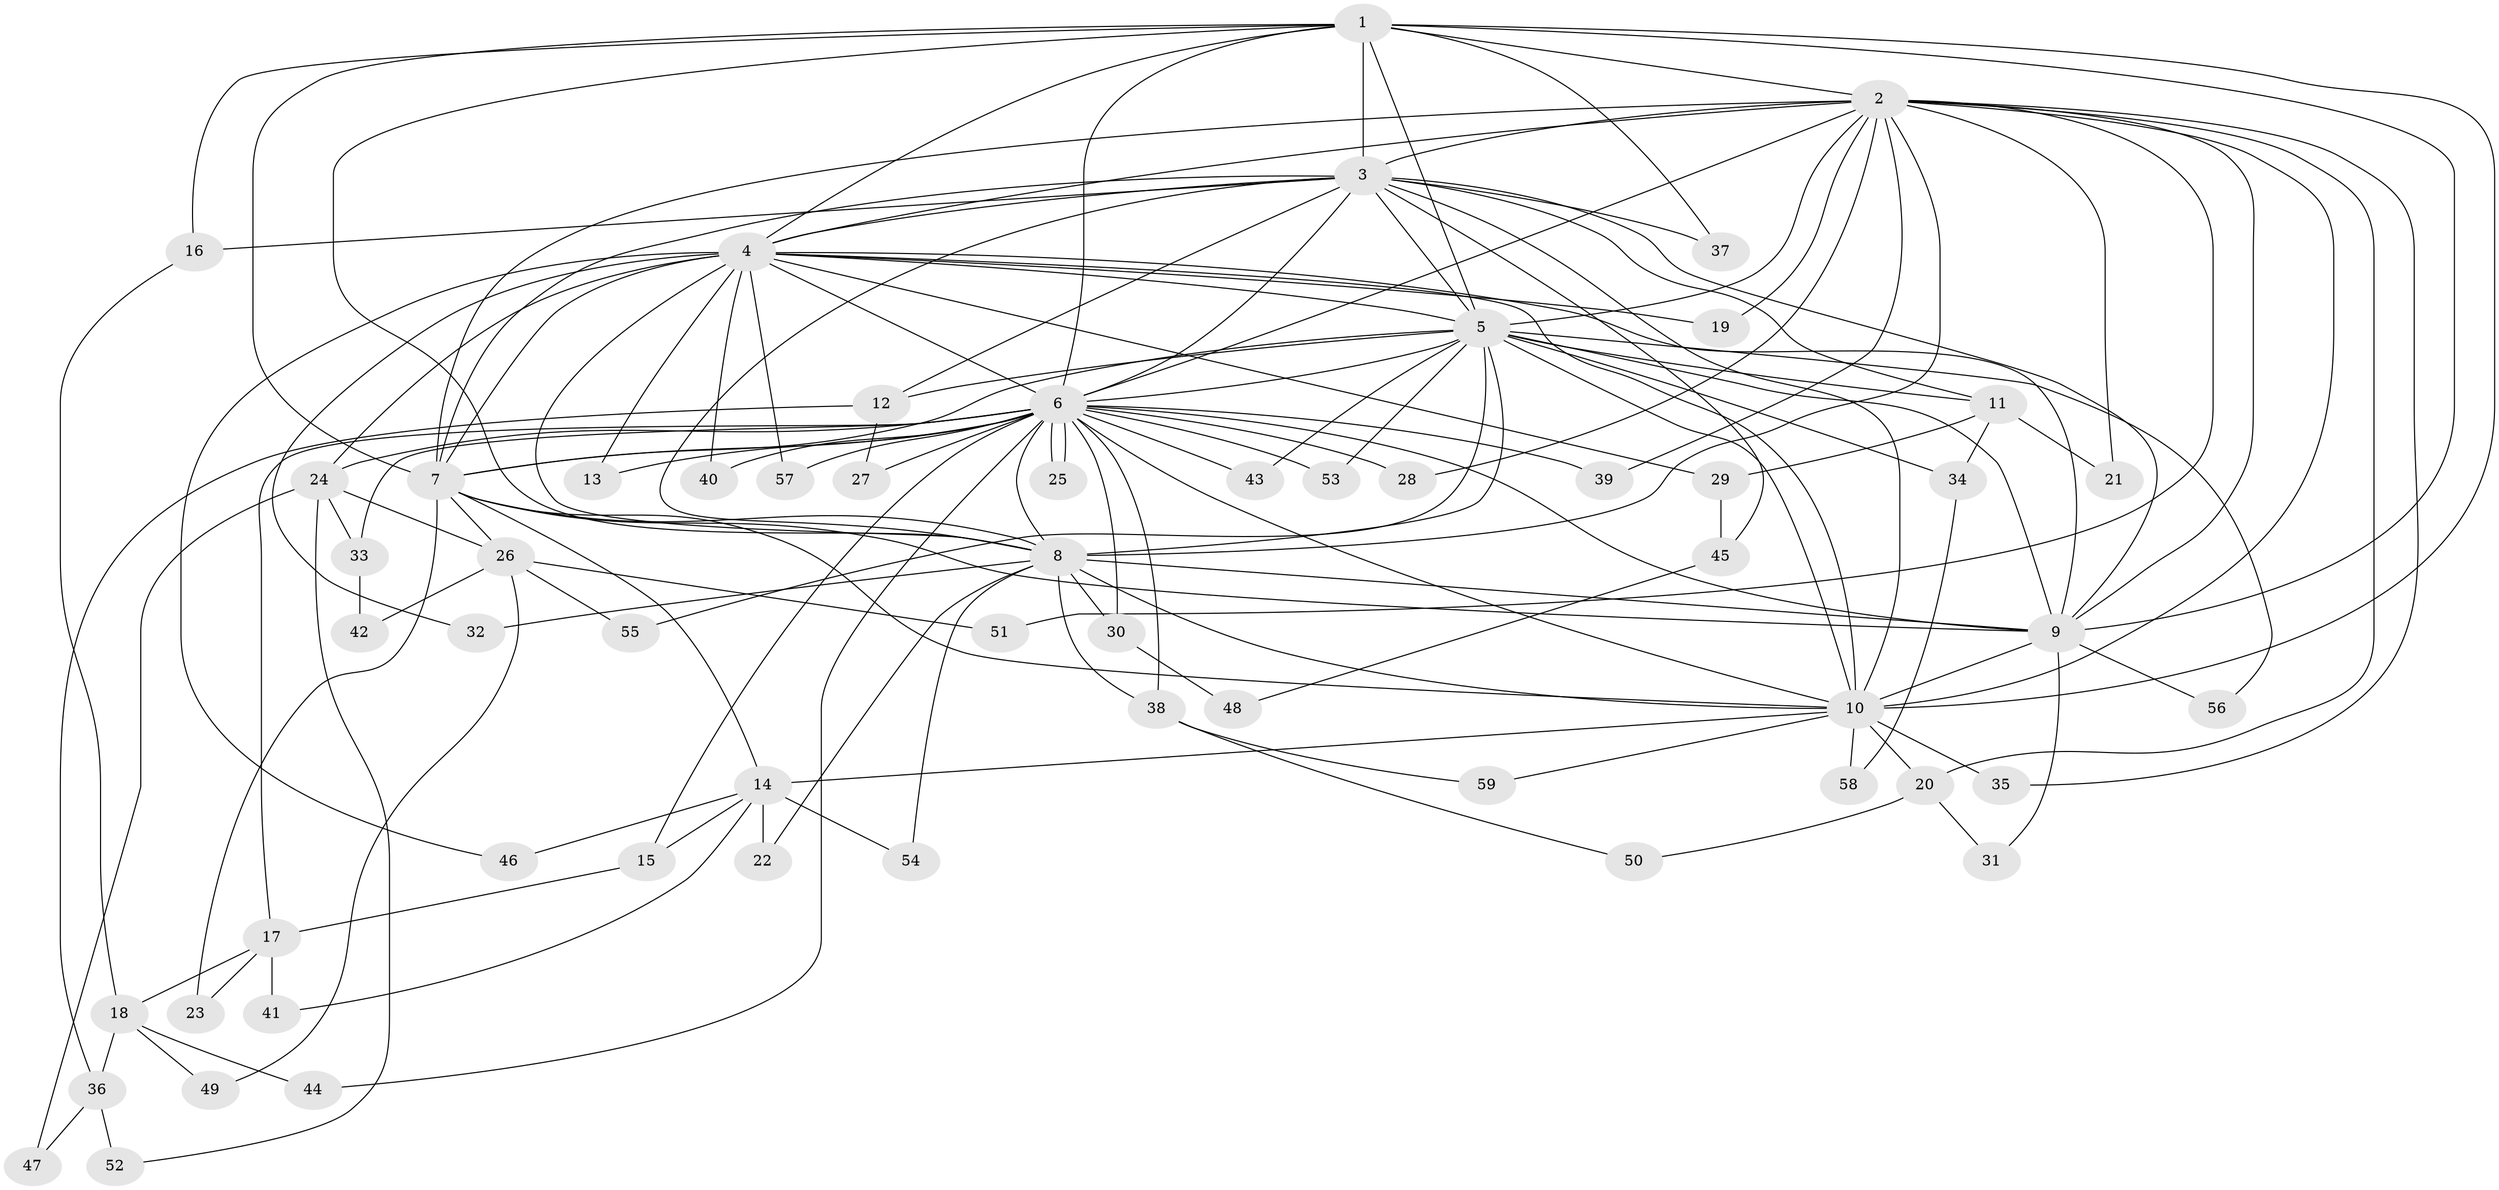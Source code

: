 // Generated by graph-tools (version 1.1) at 2025/25/03/09/25 03:25:47]
// undirected, 59 vertices, 143 edges
graph export_dot {
graph [start="1"]
  node [color=gray90,style=filled];
  1;
  2;
  3;
  4;
  5;
  6;
  7;
  8;
  9;
  10;
  11;
  12;
  13;
  14;
  15;
  16;
  17;
  18;
  19;
  20;
  21;
  22;
  23;
  24;
  25;
  26;
  27;
  28;
  29;
  30;
  31;
  32;
  33;
  34;
  35;
  36;
  37;
  38;
  39;
  40;
  41;
  42;
  43;
  44;
  45;
  46;
  47;
  48;
  49;
  50;
  51;
  52;
  53;
  54;
  55;
  56;
  57;
  58;
  59;
  1 -- 2;
  1 -- 3;
  1 -- 4;
  1 -- 5;
  1 -- 6;
  1 -- 7;
  1 -- 8;
  1 -- 9;
  1 -- 10;
  1 -- 16;
  1 -- 37;
  2 -- 3;
  2 -- 4;
  2 -- 5;
  2 -- 6;
  2 -- 7;
  2 -- 8;
  2 -- 9;
  2 -- 10;
  2 -- 19;
  2 -- 20;
  2 -- 21;
  2 -- 28;
  2 -- 35;
  2 -- 39;
  2 -- 51;
  3 -- 4;
  3 -- 5;
  3 -- 6;
  3 -- 7;
  3 -- 8;
  3 -- 9;
  3 -- 10;
  3 -- 11;
  3 -- 12;
  3 -- 16;
  3 -- 37;
  3 -- 45;
  4 -- 5;
  4 -- 6;
  4 -- 7;
  4 -- 8;
  4 -- 9;
  4 -- 10;
  4 -- 13;
  4 -- 19;
  4 -- 24;
  4 -- 29;
  4 -- 32;
  4 -- 40;
  4 -- 46;
  4 -- 57;
  5 -- 6;
  5 -- 7;
  5 -- 8;
  5 -- 9;
  5 -- 10;
  5 -- 11;
  5 -- 12;
  5 -- 34;
  5 -- 43;
  5 -- 53;
  5 -- 55;
  5 -- 56;
  6 -- 7;
  6 -- 8;
  6 -- 9;
  6 -- 10;
  6 -- 13;
  6 -- 15;
  6 -- 17;
  6 -- 24;
  6 -- 25;
  6 -- 25;
  6 -- 27;
  6 -- 28;
  6 -- 30;
  6 -- 33;
  6 -- 38;
  6 -- 39;
  6 -- 40;
  6 -- 43;
  6 -- 44;
  6 -- 53;
  6 -- 57;
  7 -- 8;
  7 -- 9;
  7 -- 10;
  7 -- 14;
  7 -- 23;
  7 -- 26;
  8 -- 9;
  8 -- 10;
  8 -- 22;
  8 -- 30;
  8 -- 32;
  8 -- 38;
  8 -- 54;
  9 -- 10;
  9 -- 31;
  9 -- 56;
  10 -- 14;
  10 -- 20;
  10 -- 35;
  10 -- 58;
  10 -- 59;
  11 -- 21;
  11 -- 29;
  11 -- 34;
  12 -- 27;
  12 -- 36;
  14 -- 15;
  14 -- 22;
  14 -- 41;
  14 -- 46;
  14 -- 54;
  15 -- 17;
  16 -- 18;
  17 -- 18;
  17 -- 23;
  17 -- 41;
  18 -- 36;
  18 -- 44;
  18 -- 49;
  20 -- 31;
  20 -- 50;
  24 -- 26;
  24 -- 33;
  24 -- 47;
  24 -- 52;
  26 -- 42;
  26 -- 49;
  26 -- 51;
  26 -- 55;
  29 -- 45;
  30 -- 48;
  33 -- 42;
  34 -- 58;
  36 -- 47;
  36 -- 52;
  38 -- 50;
  38 -- 59;
  45 -- 48;
}
